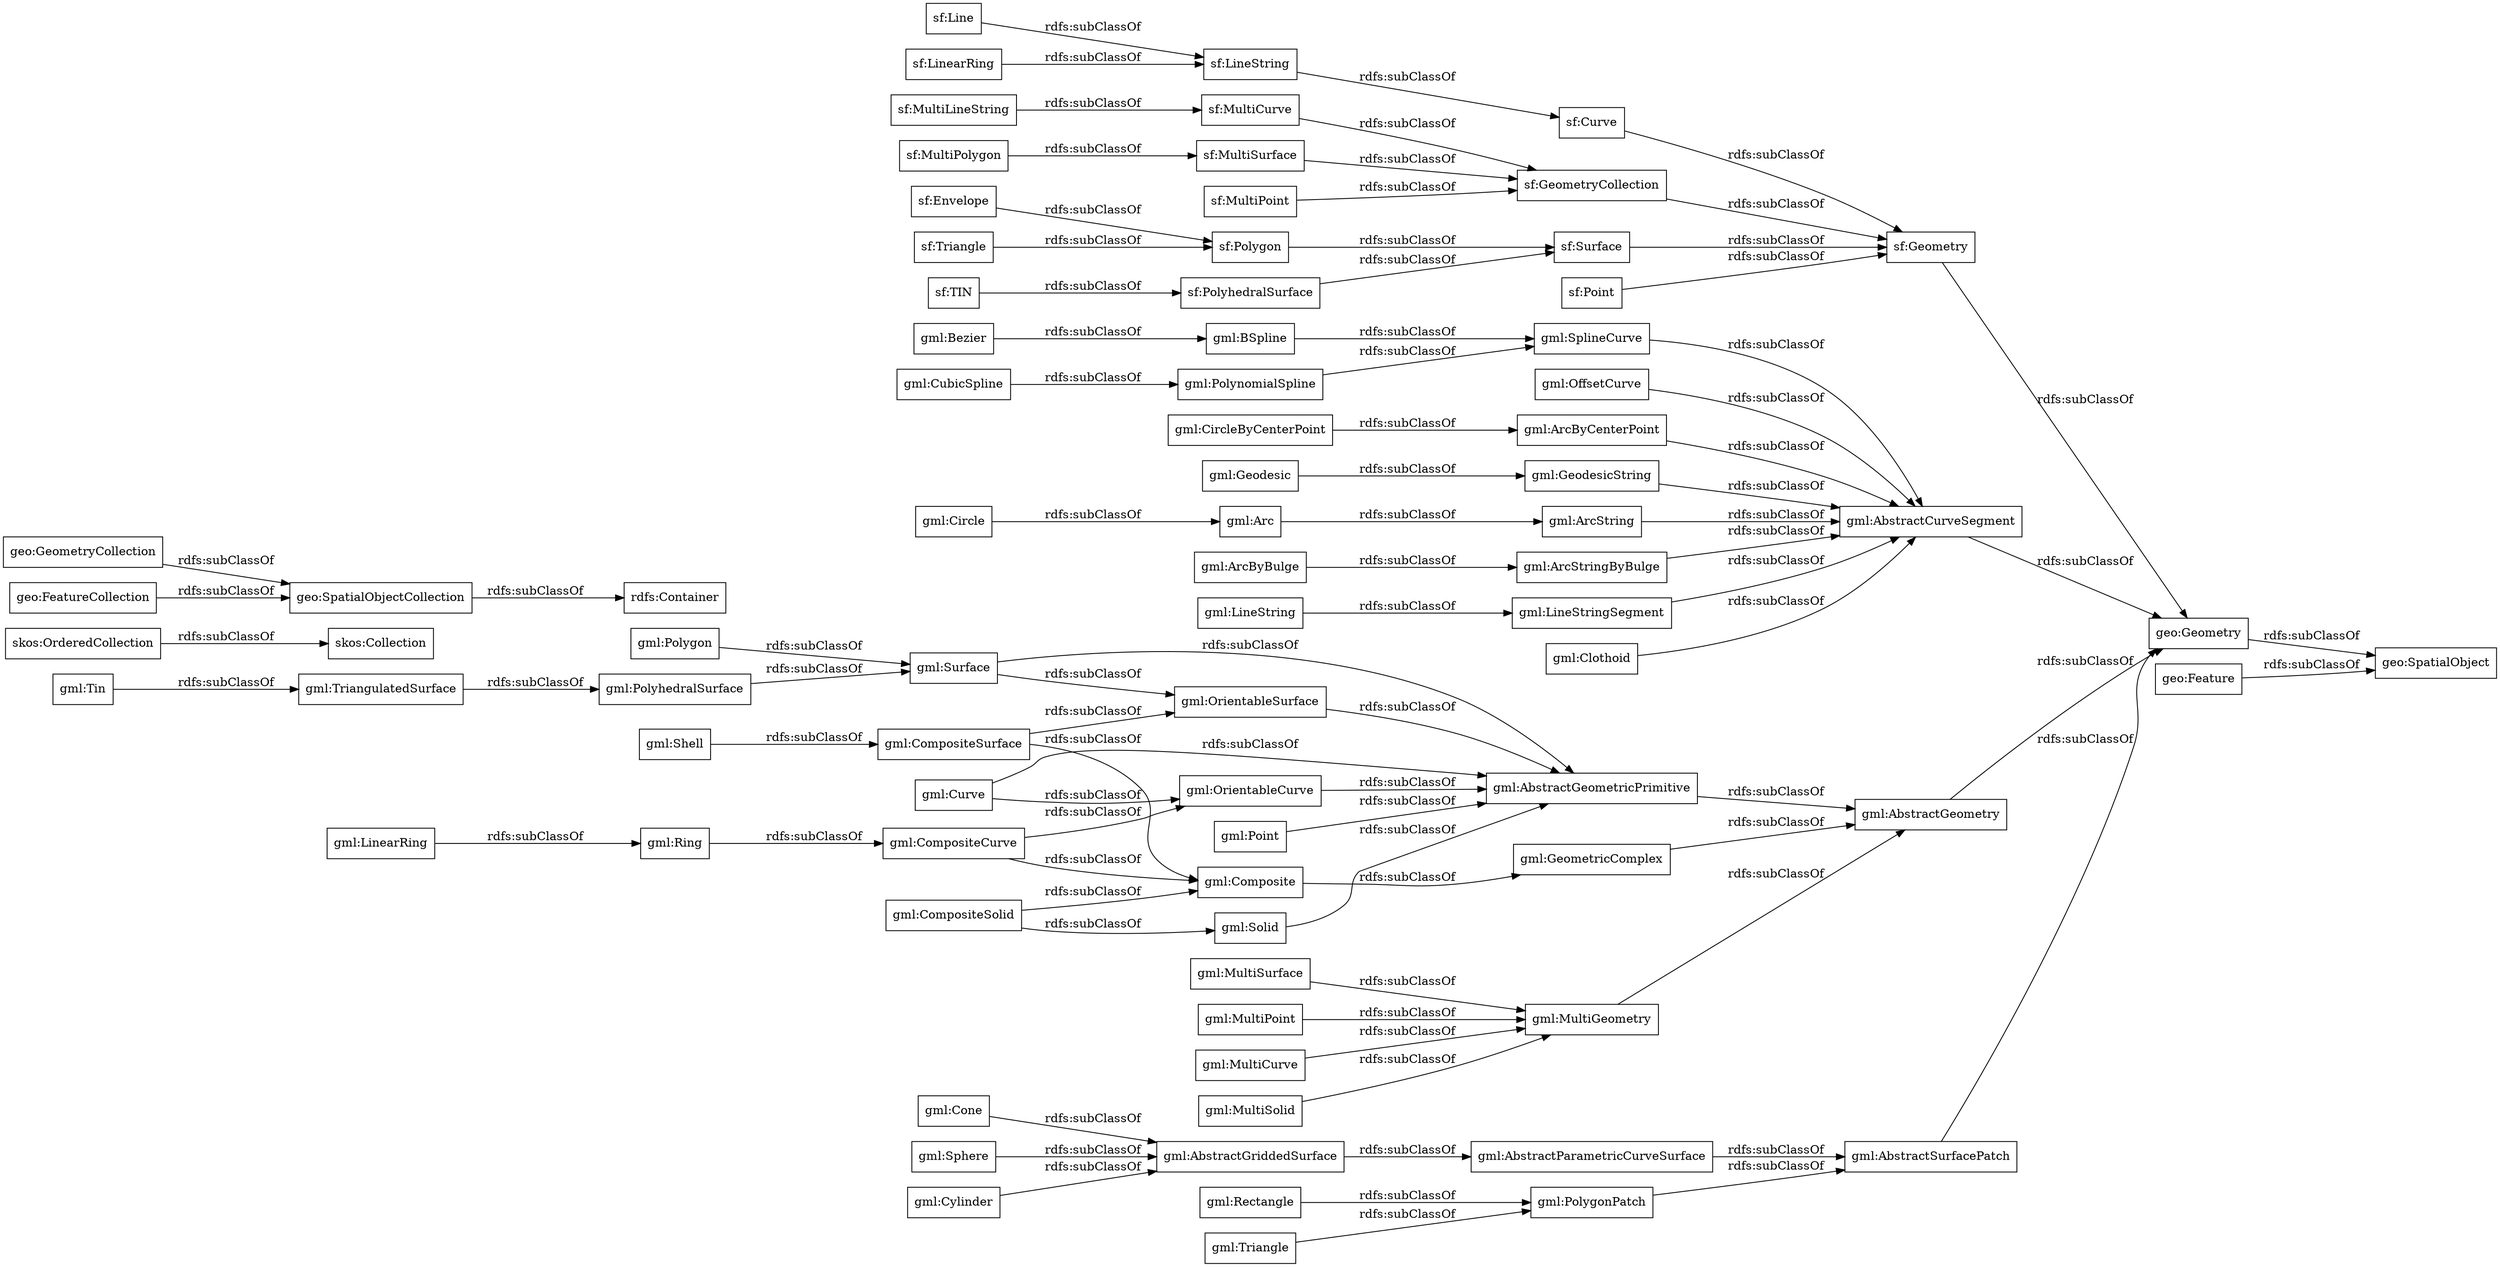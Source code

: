 digraph ar2dtool_diagram { 
rankdir=LR;
size="1000"
node [shape = rectangle, color="black"]; "geo:SpatialObject" "geo:Geometry" "geo:Feature" "sf:Geometry" "sf:MultiCurve" "sf:Line" "sf:PolyhedralSurface" "sf:Triangle" "sf:Point" "sf:TIN" "sf:MultiPolygon" "sf:Curve" "sf:MultiSurface" "sf:Envelope" "sf:MultiLineString" "sf:LinearRing" "sf:Polygon" "sf:MultiPoint" "sf:LineString" "sf:GeometryCollection" "sf:Surface" "gml:PolyhedralSurface" "gml:GeodesicString" "gml:AbstractGeometricPrimitive" "gml:CompositeCurve" "gml:MultiCurve" "gml:ArcString" "gml:OrientableCurve" "gml:CompositeSolid" "gml:LinearRing" "gml:ArcStringByBulge" "gml:BSpline" "gml:Cone" "gml:Curve" "gml:Arc" "gml:PolynomialSpline" "gml:MultiSolid" "gml:LineStringSegment" "gml:Clothoid" "gml:ArcByBulge" "gml:Triangle" "gml:LineString" "gml:CircleByCenterPoint" "gml:Solid" "gml:MultiSurface" "gml:MultiPoint" "gml:MultiGeometry" "gml:SplineCurve" "gml:AbstractCurveSegment" "gml:AbstractGeometry" "gml:OffsetCurve" "gml:Shell" "gml:Tin" "gml:Ring" "gml:PolygonPatch" "gml:Bezier" "gml:ArcByCenterPoint" "gml:Surface" "gml:AbstractGriddedSurface" "gml:CompositeSurface" "gml:Rectangle" "gml:Circle" "gml:Sphere" "gml:AbstractParametricCurveSurface" "gml:Composite" "gml:TriangulatedSurface" "gml:Cylinder" "gml:Polygon" "gml:AbstractSurfacePatch" "gml:GeometricComplex" "gml:CubicSpline" "gml:OrientableSurface" "gml:Geodesic" "gml:Point" "skos:OrderedCollection" "skos:Collection" "geo:SpatialObjectCollection" "geo:GeometryCollection" "geo:FeatureCollection" ; /*classes style*/
	"sf:Polygon" -> "sf:Surface" [ label = "rdfs:subClassOf" ];
	"gml:GeodesicString" -> "gml:AbstractCurveSegment" [ label = "rdfs:subClassOf" ];
	"gml:AbstractGeometry" -> "geo:Geometry" [ label = "rdfs:subClassOf" ];
	"gml:Geodesic" -> "gml:GeodesicString" [ label = "rdfs:subClassOf" ];
	"gml:ArcByBulge" -> "gml:ArcStringByBulge" [ label = "rdfs:subClassOf" ];
	"gml:TriangulatedSurface" -> "gml:PolyhedralSurface" [ label = "rdfs:subClassOf" ];
	"gml:Bezier" -> "gml:BSpline" [ label = "rdfs:subClassOf" ];
	"sf:MultiPoint" -> "sf:GeometryCollection" [ label = "rdfs:subClassOf" ];
	"geo:Feature" -> "geo:SpatialObject" [ label = "rdfs:subClassOf" ];
	"gml:MultiSolid" -> "gml:MultiGeometry" [ label = "rdfs:subClassOf" ];
	"gml:Shell" -> "gml:CompositeSurface" [ label = "rdfs:subClassOf" ];
	"gml:MultiCurve" -> "gml:MultiGeometry" [ label = "rdfs:subClassOf" ];
	"gml:Tin" -> "gml:TriangulatedSurface" [ label = "rdfs:subClassOf" ];
	"gml:Clothoid" -> "gml:AbstractCurveSegment" [ label = "rdfs:subClassOf" ];
	"sf:Point" -> "sf:Geometry" [ label = "rdfs:subClassOf" ];
	"gml:MultiGeometry" -> "gml:AbstractGeometry" [ label = "rdfs:subClassOf" ];
	"gml:CompositeSolid" -> "gml:Solid" [ label = "rdfs:subClassOf" ];
	"gml:CompositeSolid" -> "gml:Composite" [ label = "rdfs:subClassOf" ];
	"gml:LinearRing" -> "gml:Ring" [ label = "rdfs:subClassOf" ];
	"gml:LineString" -> "gml:LineStringSegment" [ label = "rdfs:subClassOf" ];
	"gml:ArcStringByBulge" -> "gml:AbstractCurveSegment" [ label = "rdfs:subClassOf" ];
	"sf:Envelope" -> "sf:Polygon" [ label = "rdfs:subClassOf" ];
	"gml:ArcString" -> "gml:AbstractCurveSegment" [ label = "rdfs:subClassOf" ];
	"gml:CompositeCurve" -> "gml:OrientableCurve" [ label = "rdfs:subClassOf" ];
	"gml:CompositeCurve" -> "gml:Composite" [ label = "rdfs:subClassOf" ];
	"gml:CubicSpline" -> "gml:PolynomialSpline" [ label = "rdfs:subClassOf" ];
	"sf:MultiSurface" -> "sf:GeometryCollection" [ label = "rdfs:subClassOf" ];
	"gml:OrientableCurve" -> "gml:AbstractGeometricPrimitive" [ label = "rdfs:subClassOf" ];
	"gml:Surface" -> "gml:OrientableSurface" [ label = "rdfs:subClassOf" ];
	"gml:Surface" -> "gml:AbstractGeometricPrimitive" [ label = "rdfs:subClassOf" ];
	"gml:MultiSurface" -> "gml:MultiGeometry" [ label = "rdfs:subClassOf" ];
	"sf:Triangle" -> "sf:Polygon" [ label = "rdfs:subClassOf" ];
	"gml:Circle" -> "gml:Arc" [ label = "rdfs:subClassOf" ];
	"gml:OffsetCurve" -> "gml:AbstractCurveSegment" [ label = "rdfs:subClassOf" ];
	"gml:AbstractCurveSegment" -> "geo:Geometry" [ label = "rdfs:subClassOf" ];
	"gml:Triangle" -> "gml:PolygonPatch" [ label = "rdfs:subClassOf" ];
	"gml:Ring" -> "gml:CompositeCurve" [ label = "rdfs:subClassOf" ];
	"gml:OrientableSurface" -> "gml:AbstractGeometricPrimitive" [ label = "rdfs:subClassOf" ];
	"sf:MultiCurve" -> "sf:GeometryCollection" [ label = "rdfs:subClassOf" ];
	"skos:OrderedCollection" -> "skos:Collection" [ label = "rdfs:subClassOf" ];
	"sf:Line" -> "sf:LineString" [ label = "rdfs:subClassOf" ];
	"sf:TIN" -> "sf:PolyhedralSurface" [ label = "rdfs:subClassOf" ];
	"sf:LinearRing" -> "sf:LineString" [ label = "rdfs:subClassOf" ];
	"gml:AbstractGriddedSurface" -> "gml:AbstractParametricCurveSurface" [ label = "rdfs:subClassOf" ];
	"sf:LineString" -> "sf:Curve" [ label = "rdfs:subClassOf" ];
	"sf:Curve" -> "sf:Geometry" [ label = "rdfs:subClassOf" ];
	"gml:AbstractSurfacePatch" -> "geo:Geometry" [ label = "rdfs:subClassOf" ];
	"sf:Surface" -> "sf:Geometry" [ label = "rdfs:subClassOf" ];
	"gml:CircleByCenterPoint" -> "gml:ArcByCenterPoint" [ label = "rdfs:subClassOf" ];
	"sf:PolyhedralSurface" -> "sf:Surface" [ label = "rdfs:subClassOf" ];
	"geo:SpatialObjectCollection" -> "rdfs:Container" [ label = "rdfs:subClassOf" ];
	"geo:FeatureCollection" -> "geo:SpatialObjectCollection" [ label = "rdfs:subClassOf" ];
	"gml:PolynomialSpline" -> "gml:SplineCurve" [ label = "rdfs:subClassOf" ];
	"gml:BSpline" -> "gml:SplineCurve" [ label = "rdfs:subClassOf" ];
	"sf:MultiLineString" -> "sf:MultiCurve" [ label = "rdfs:subClassOf" ];
	"sf:MultiPolygon" -> "sf:MultiSurface" [ label = "rdfs:subClassOf" ];
	"gml:PolyhedralSurface" -> "gml:Surface" [ label = "rdfs:subClassOf" ];
	"gml:Sphere" -> "gml:AbstractGriddedSurface" [ label = "rdfs:subClassOf" ];
	"gml:LineStringSegment" -> "gml:AbstractCurveSegment" [ label = "rdfs:subClassOf" ];
	"geo:Geometry" -> "geo:SpatialObject" [ label = "rdfs:subClassOf" ];
	"gml:Arc" -> "gml:ArcString" [ label = "rdfs:subClassOf" ];
	"gml:AbstractGeometricPrimitive" -> "gml:AbstractGeometry" [ label = "rdfs:subClassOf" ];
	"gml:CompositeSurface" -> "gml:OrientableSurface" [ label = "rdfs:subClassOf" ];
	"gml:CompositeSurface" -> "gml:Composite" [ label = "rdfs:subClassOf" ];
	"gml:Polygon" -> "gml:Surface" [ label = "rdfs:subClassOf" ];
	"gml:Cylinder" -> "gml:AbstractGriddedSurface" [ label = "rdfs:subClassOf" ];
	"gml:SplineCurve" -> "gml:AbstractCurveSegment" [ label = "rdfs:subClassOf" ];
	"gml:AbstractParametricCurveSurface" -> "gml:AbstractSurfacePatch" [ label = "rdfs:subClassOf" ];
	"gml:GeometricComplex" -> "gml:AbstractGeometry" [ label = "rdfs:subClassOf" ];
	"gml:Rectangle" -> "gml:PolygonPatch" [ label = "rdfs:subClassOf" ];
	"gml:ArcByCenterPoint" -> "gml:AbstractCurveSegment" [ label = "rdfs:subClassOf" ];
	"gml:Solid" -> "gml:AbstractGeometricPrimitive" [ label = "rdfs:subClassOf" ];
	"geo:GeometryCollection" -> "geo:SpatialObjectCollection" [ label = "rdfs:subClassOf" ];
	"gml:Cone" -> "gml:AbstractGriddedSurface" [ label = "rdfs:subClassOf" ];
	"gml:MultiPoint" -> "gml:MultiGeometry" [ label = "rdfs:subClassOf" ];
	"sf:GeometryCollection" -> "sf:Geometry" [ label = "rdfs:subClassOf" ];
	"gml:Point" -> "gml:AbstractGeometricPrimitive" [ label = "rdfs:subClassOf" ];
	"gml:Curve" -> "gml:OrientableCurve" [ label = "rdfs:subClassOf" ];
	"gml:Curve" -> "gml:AbstractGeometricPrimitive" [ label = "rdfs:subClassOf" ];
	"gml:PolygonPatch" -> "gml:AbstractSurfacePatch" [ label = "rdfs:subClassOf" ];
	"sf:Geometry" -> "geo:Geometry" [ label = "rdfs:subClassOf" ];
	"gml:Composite" -> "gml:GeometricComplex" [ label = "rdfs:subClassOf" ];

}
